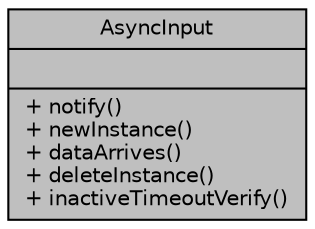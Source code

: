 digraph "AsyncInput"
{
  edge [fontname="Helvetica",fontsize="10",labelfontname="Helvetica",labelfontsize="10"];
  node [fontname="Helvetica",fontsize="10",shape=record];
  Node1 [label="{AsyncInput\n||+ notify()\l+ newInstance()\l+ dataArrives()\l+ deleteInstance()\l+ inactiveTimeoutVerify()\l}",height=0.2,width=0.4,color="black", fillcolor="grey75", style="filled", fontcolor="black"];
}
